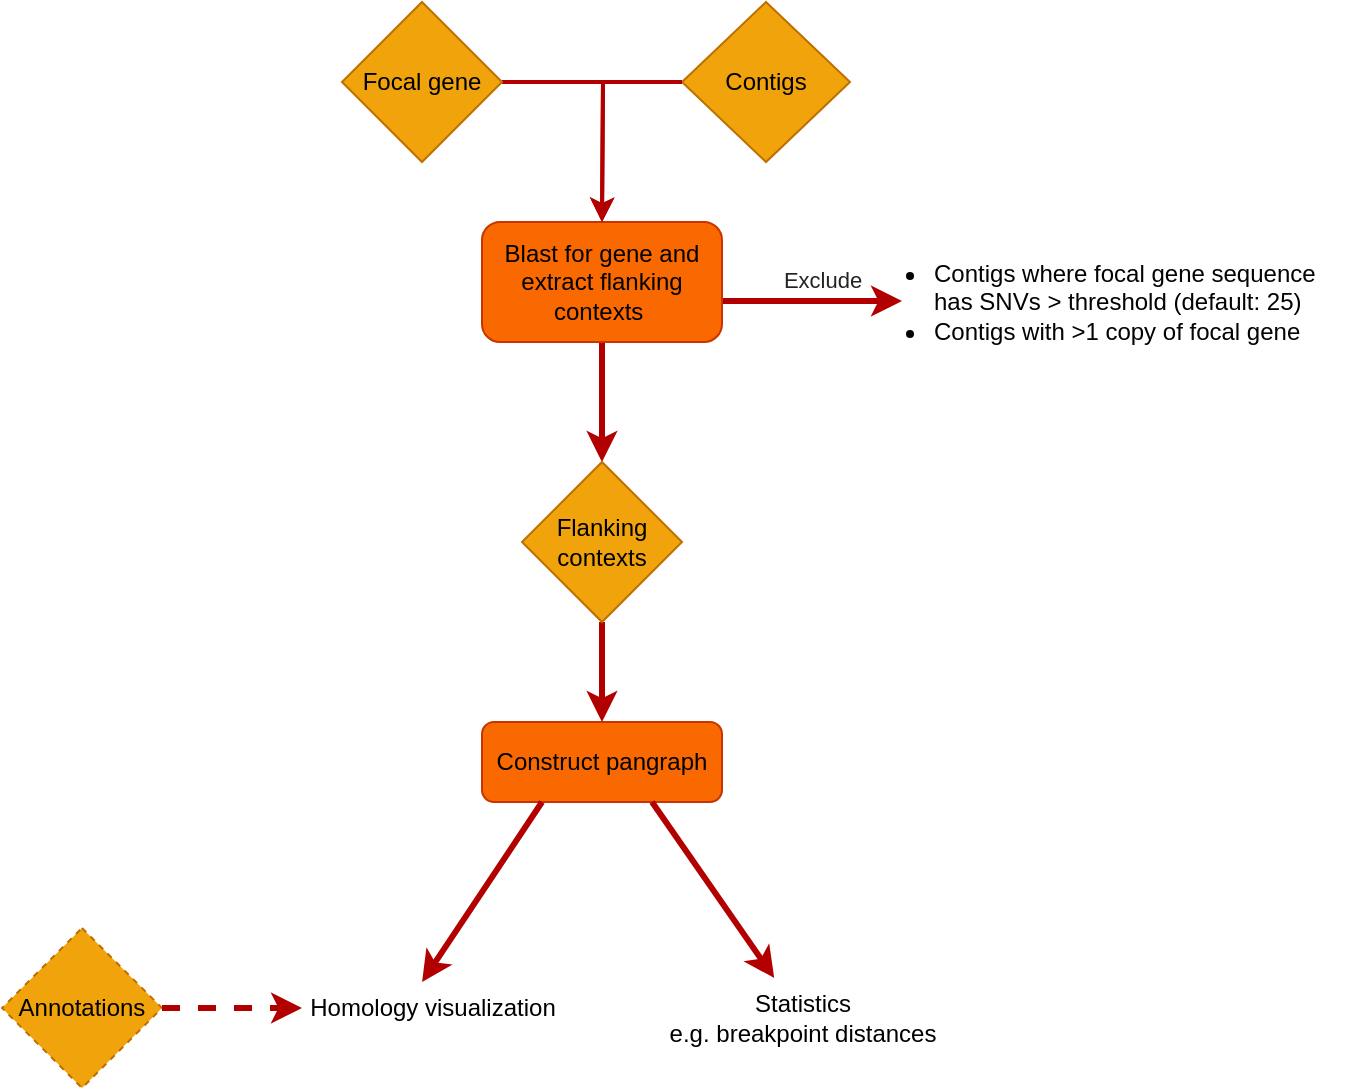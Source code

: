 <mxfile version="21.5.0" type="device">
  <diagram id="C5RBs43oDa-KdzZeNtuy" name="Page-1">
    <mxGraphModel dx="1434" dy="827" grid="1" gridSize="10" guides="1" tooltips="1" connect="1" arrows="1" fold="1" page="1" pageScale="1" pageWidth="827" pageHeight="1169" background="#ffffff" math="0" shadow="0">
      <root>
        <mxCell id="WIyWlLk6GJQsqaUBKTNV-0" />
        <mxCell id="WIyWlLk6GJQsqaUBKTNV-1" parent="WIyWlLk6GJQsqaUBKTNV-0" />
        <mxCell id="WIyWlLk6GJQsqaUBKTNV-11" value="Construct pangraph" style="rounded=1;whiteSpace=wrap;html=1;fontSize=12;glass=0;strokeWidth=1;shadow=0;fillColor=#fa6800;fontColor=#000000;strokeColor=#C73500;" parent="WIyWlLk6GJQsqaUBKTNV-1" vertex="1">
          <mxGeometry x="270" y="420" width="120" height="40" as="geometry" />
        </mxCell>
        <mxCell id="cO_4Jaq_Ajxwtbgh79zI-4" value="" style="edgeStyle=none;orthogonalLoop=1;jettySize=auto;html=1;rounded=0;fillColor=#e51400;strokeColor=#B20000;strokeWidth=3;" edge="1" parent="WIyWlLk6GJQsqaUBKTNV-1">
          <mxGeometry width="100" relative="1" as="geometry">
            <mxPoint x="380" y="209.5" as="sourcePoint" />
            <mxPoint x="480" y="209.5" as="targetPoint" />
            <Array as="points" />
          </mxGeometry>
        </mxCell>
        <mxCell id="cO_4Jaq_Ajxwtbgh79zI-13" value="&lt;span style=&quot;background-color: rgb(255, 255, 255);&quot;&gt;Exclude&lt;/span&gt;" style="edgeLabel;html=1;align=center;verticalAlign=middle;resizable=0;points=[];fontColor=#242424;" vertex="1" connectable="0" parent="cO_4Jaq_Ajxwtbgh79zI-4">
          <mxGeometry x="0.46" y="-3" relative="1" as="geometry">
            <mxPoint x="-13" y="-14" as="offset" />
          </mxGeometry>
        </mxCell>
        <mxCell id="cO_4Jaq_Ajxwtbgh79zI-17" value="" style="edgeStyle=orthogonalEdgeStyle;rounded=0;orthogonalLoop=1;jettySize=auto;html=1;fillColor=#e51400;strokeColor=#B20000;strokeWidth=3;" edge="1" parent="WIyWlLk6GJQsqaUBKTNV-1" source="cO_4Jaq_Ajxwtbgh79zI-9" target="cO_4Jaq_Ajxwtbgh79zI-15">
          <mxGeometry relative="1" as="geometry" />
        </mxCell>
        <mxCell id="cO_4Jaq_Ajxwtbgh79zI-9" value="Blast for gene and extract flanking contexts&amp;nbsp;" style="rounded=1;whiteSpace=wrap;html=1;fillColor=#fa6800;fontColor=#000000;strokeColor=#C73500;" vertex="1" parent="WIyWlLk6GJQsqaUBKTNV-1">
          <mxGeometry x="270" y="170" width="120" height="60" as="geometry" />
        </mxCell>
        <mxCell id="cO_4Jaq_Ajxwtbgh79zI-10" value="Contigs" style="rhombus;whiteSpace=wrap;html=1;fillColor=#f0a30a;fontColor=#000000;strokeColor=#BD7000;" vertex="1" parent="WIyWlLk6GJQsqaUBKTNV-1">
          <mxGeometry x="370" y="60" width="84" height="80" as="geometry" />
        </mxCell>
        <mxCell id="cO_4Jaq_Ajxwtbgh79zI-20" value="" style="edgeStyle=orthogonalEdgeStyle;rounded=0;orthogonalLoop=1;jettySize=auto;html=1;strokeWidth=2;fillColor=#e51400;strokeColor=#B20000;" edge="1" parent="WIyWlLk6GJQsqaUBKTNV-1" source="cO_4Jaq_Ajxwtbgh79zI-12">
          <mxGeometry relative="1" as="geometry">
            <mxPoint x="330" y="170" as="targetPoint" />
          </mxGeometry>
        </mxCell>
        <mxCell id="cO_4Jaq_Ajxwtbgh79zI-12" value="Focal gene" style="rhombus;whiteSpace=wrap;html=1;fillColor=#f0a30a;fontColor=#000000;strokeColor=#BD7000;" vertex="1" parent="WIyWlLk6GJQsqaUBKTNV-1">
          <mxGeometry x="200" y="60" width="80" height="80" as="geometry" />
        </mxCell>
        <mxCell id="cO_4Jaq_Ajxwtbgh79zI-14" value="&lt;ul&gt;&lt;li&gt;Contigs where focal gene sequence &lt;br&gt;has SNVs &amp;gt; threshold (default: 25)&lt;/li&gt;&lt;li&gt;Contigs with &amp;gt;1 copy of focal gene&lt;/li&gt;&lt;/ul&gt;" style="text;html=1;align=left;verticalAlign=middle;resizable=0;points=[];autosize=1;strokeColor=none;fillColor=none;fontColor=#030303;" vertex="1" parent="WIyWlLk6GJQsqaUBKTNV-1">
          <mxGeometry x="454" y="170" width="250" height="80" as="geometry" />
        </mxCell>
        <mxCell id="cO_4Jaq_Ajxwtbgh79zI-23" value="" style="edgeStyle=orthogonalEdgeStyle;rounded=0;orthogonalLoop=1;jettySize=auto;html=1;strokeWidth=3;fillColor=#e51400;strokeColor=#B20000;" edge="1" parent="WIyWlLk6GJQsqaUBKTNV-1" source="cO_4Jaq_Ajxwtbgh79zI-15" target="WIyWlLk6GJQsqaUBKTNV-11">
          <mxGeometry relative="1" as="geometry" />
        </mxCell>
        <mxCell id="cO_4Jaq_Ajxwtbgh79zI-15" value="Flanking contexts" style="rhombus;whiteSpace=wrap;html=1;fillColor=#f0a30a;fontColor=#000000;strokeColor=#BD7000;" vertex="1" parent="WIyWlLk6GJQsqaUBKTNV-1">
          <mxGeometry x="290" y="290" width="80" height="80" as="geometry" />
        </mxCell>
        <mxCell id="cO_4Jaq_Ajxwtbgh79zI-21" value="" style="edgeStyle=orthogonalEdgeStyle;rounded=0;orthogonalLoop=1;jettySize=auto;html=1;exitX=0;exitY=0.5;exitDx=0;exitDy=0;strokeWidth=2;fillColor=#e51400;strokeColor=#B20000;" edge="1" parent="WIyWlLk6GJQsqaUBKTNV-1" source="cO_4Jaq_Ajxwtbgh79zI-10">
          <mxGeometry relative="1" as="geometry">
            <mxPoint x="280" y="100" as="sourcePoint" />
            <mxPoint x="330" y="170" as="targetPoint" />
          </mxGeometry>
        </mxCell>
        <mxCell id="cO_4Jaq_Ajxwtbgh79zI-24" value="" style="edgeStyle=none;orthogonalLoop=1;jettySize=auto;html=1;rounded=0;exitX=0.25;exitY=1;exitDx=0;exitDy=0;strokeWidth=3;fillColor=#e51400;strokeColor=#B20000;entryX=0.467;entryY=0.067;entryDx=0;entryDy=0;entryPerimeter=0;" edge="1" parent="WIyWlLk6GJQsqaUBKTNV-1" source="WIyWlLk6GJQsqaUBKTNV-11" target="cO_4Jaq_Ajxwtbgh79zI-28">
          <mxGeometry width="100" relative="1" as="geometry">
            <mxPoint x="230" y="570" as="sourcePoint" />
            <mxPoint x="270" y="550" as="targetPoint" />
            <Array as="points" />
          </mxGeometry>
        </mxCell>
        <mxCell id="cO_4Jaq_Ajxwtbgh79zI-28" value="Homology visualization" style="text;html=1;align=center;verticalAlign=middle;resizable=0;points=[];autosize=1;strokeColor=none;fillColor=none;fontColor=#000000;" vertex="1" parent="WIyWlLk6GJQsqaUBKTNV-1">
          <mxGeometry x="170" y="548" width="150" height="30" as="geometry" />
        </mxCell>
        <mxCell id="cO_4Jaq_Ajxwtbgh79zI-29" value="Statistics&lt;br&gt;e.g. breakpoint distances" style="text;html=1;align=center;verticalAlign=middle;resizable=0;points=[];autosize=1;strokeColor=none;fillColor=none;fontColor=#000000;" vertex="1" parent="WIyWlLk6GJQsqaUBKTNV-1">
          <mxGeometry x="350" y="548" width="160" height="40" as="geometry" />
        </mxCell>
        <mxCell id="cO_4Jaq_Ajxwtbgh79zI-30" value="Annotations" style="rhombus;whiteSpace=wrap;html=1;fillColor=#f0a30a;fontColor=#000000;strokeColor=#BD7000;dashed=1;" vertex="1" parent="WIyWlLk6GJQsqaUBKTNV-1">
          <mxGeometry x="30" y="523" width="80" height="80" as="geometry" />
        </mxCell>
        <mxCell id="cO_4Jaq_Ajxwtbgh79zI-31" value="" style="edgeStyle=none;orthogonalLoop=1;jettySize=auto;html=1;rounded=0;exitX=0.25;exitY=1;exitDx=0;exitDy=0;strokeWidth=3;fillColor=#e51400;strokeColor=#B20000;" edge="1" parent="WIyWlLk6GJQsqaUBKTNV-1" target="cO_4Jaq_Ajxwtbgh79zI-29">
          <mxGeometry width="100" relative="1" as="geometry">
            <mxPoint x="355" y="460" as="sourcePoint" />
            <mxPoint x="390" y="550" as="targetPoint" />
            <Array as="points" />
          </mxGeometry>
        </mxCell>
        <mxCell id="cO_4Jaq_Ajxwtbgh79zI-32" value="" style="edgeStyle=none;orthogonalLoop=1;jettySize=auto;html=1;rounded=0;exitX=1;exitY=0.5;exitDx=0;exitDy=0;strokeWidth=3;fillColor=#e51400;strokeColor=#B20000;dashed=1;" edge="1" parent="WIyWlLk6GJQsqaUBKTNV-1" source="cO_4Jaq_Ajxwtbgh79zI-30">
          <mxGeometry width="100" relative="1" as="geometry">
            <mxPoint x="310" y="470" as="sourcePoint" />
            <mxPoint x="180" y="563" as="targetPoint" />
            <Array as="points" />
          </mxGeometry>
        </mxCell>
      </root>
    </mxGraphModel>
  </diagram>
</mxfile>

